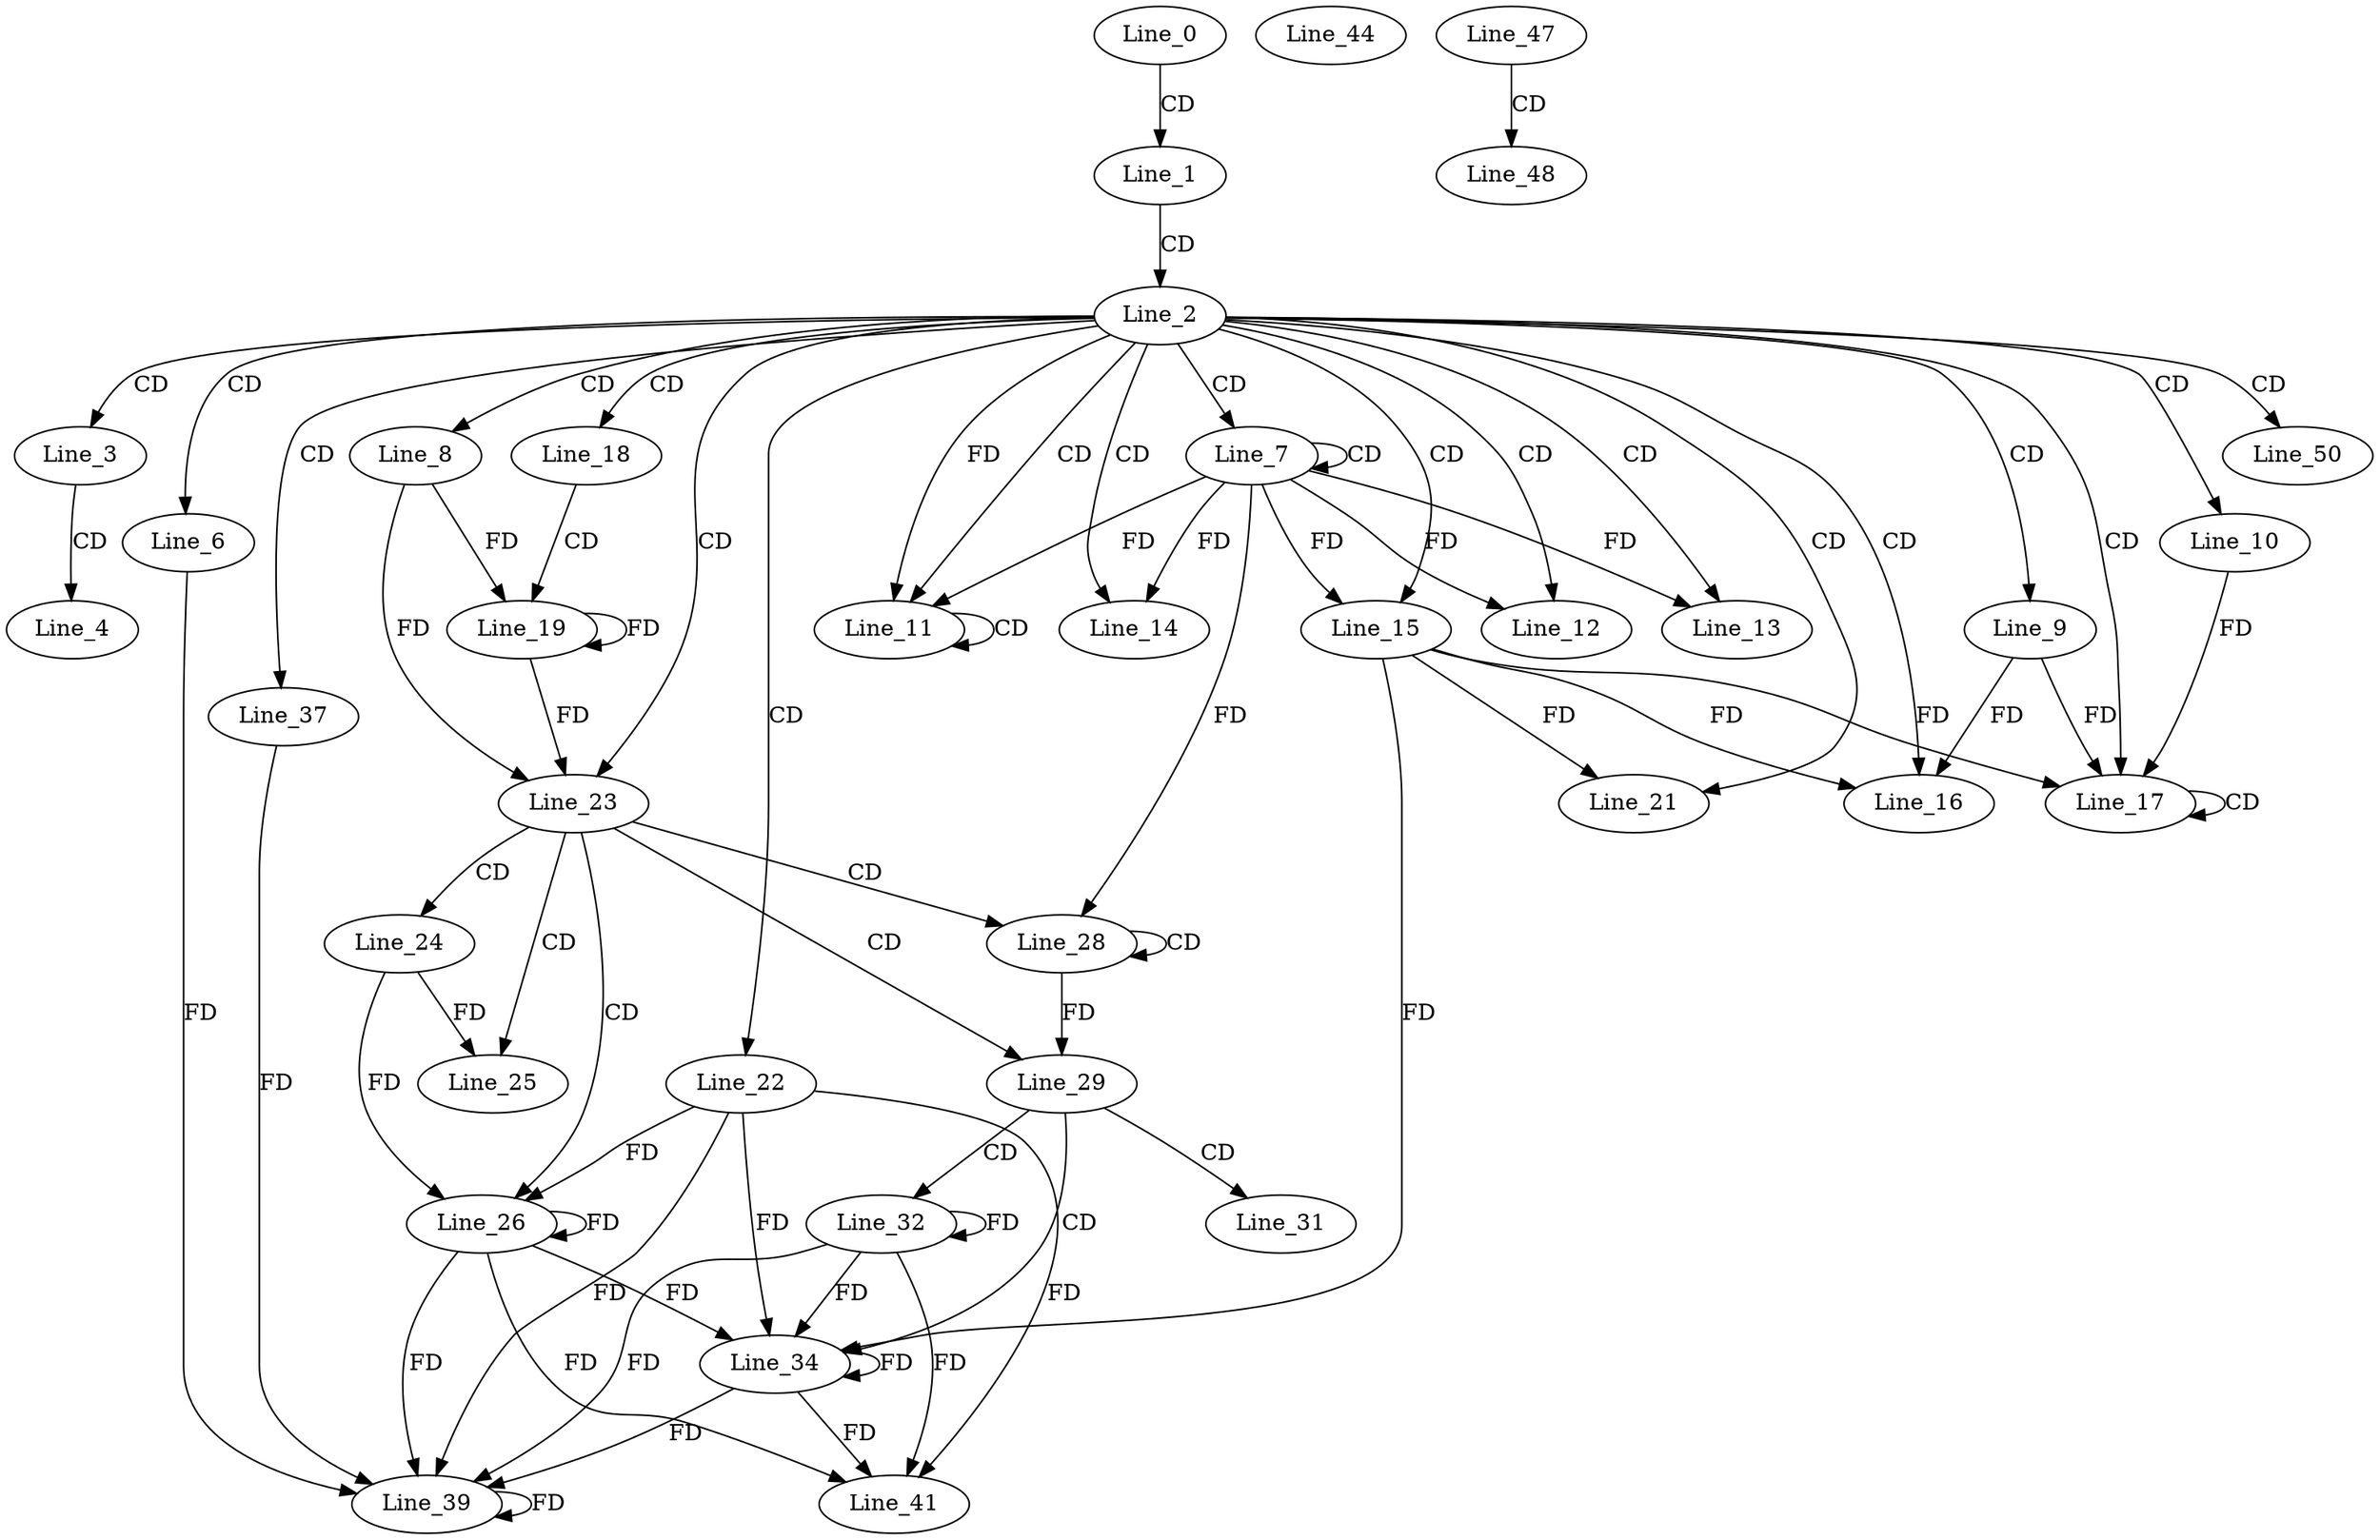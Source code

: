 digraph G {
  Line_0;
  Line_1;
  Line_2;
  Line_3;
  Line_4;
  Line_6;
  Line_7;
  Line_7;
  Line_8;
  Line_9;
  Line_10;
  Line_11;
  Line_11;
  Line_12;
  Line_13;
  Line_14;
  Line_15;
  Line_15;
  Line_16;
  Line_17;
  Line_17;
  Line_18;
  Line_19;
  Line_21;
  Line_22;
  Line_23;
  Line_24;
  Line_25;
  Line_26;
  Line_28;
  Line_28;
  Line_29;
  Line_31;
  Line_32;
  Line_34;
  Line_37;
  Line_39;
  Line_39;
  Line_41;
  Line_44;
  Line_47;
  Line_48;
  Line_50;
  Line_0 -> Line_1 [ label="CD" ];
  Line_1 -> Line_2 [ label="CD" ];
  Line_2 -> Line_3 [ label="CD" ];
  Line_3 -> Line_4 [ label="CD" ];
  Line_2 -> Line_6 [ label="CD" ];
  Line_2 -> Line_7 [ label="CD" ];
  Line_7 -> Line_7 [ label="CD" ];
  Line_2 -> Line_8 [ label="CD" ];
  Line_2 -> Line_9 [ label="CD" ];
  Line_2 -> Line_10 [ label="CD" ];
  Line_2 -> Line_11 [ label="CD" ];
  Line_11 -> Line_11 [ label="CD" ];
  Line_7 -> Line_11 [ label="FD" ];
  Line_2 -> Line_11 [ label="FD" ];
  Line_2 -> Line_12 [ label="CD" ];
  Line_7 -> Line_12 [ label="FD" ];
  Line_2 -> Line_13 [ label="CD" ];
  Line_7 -> Line_13 [ label="FD" ];
  Line_2 -> Line_14 [ label="CD" ];
  Line_7 -> Line_14 [ label="FD" ];
  Line_2 -> Line_15 [ label="CD" ];
  Line_7 -> Line_15 [ label="FD" ];
  Line_2 -> Line_16 [ label="CD" ];
  Line_15 -> Line_16 [ label="FD" ];
  Line_9 -> Line_16 [ label="FD" ];
  Line_2 -> Line_17 [ label="CD" ];
  Line_17 -> Line_17 [ label="CD" ];
  Line_15 -> Line_17 [ label="FD" ];
  Line_10 -> Line_17 [ label="FD" ];
  Line_9 -> Line_17 [ label="FD" ];
  Line_2 -> Line_18 [ label="CD" ];
  Line_18 -> Line_19 [ label="CD" ];
  Line_8 -> Line_19 [ label="FD" ];
  Line_19 -> Line_19 [ label="FD" ];
  Line_2 -> Line_21 [ label="CD" ];
  Line_15 -> Line_21 [ label="FD" ];
  Line_2 -> Line_22 [ label="CD" ];
  Line_2 -> Line_23 [ label="CD" ];
  Line_8 -> Line_23 [ label="FD" ];
  Line_19 -> Line_23 [ label="FD" ];
  Line_23 -> Line_24 [ label="CD" ];
  Line_23 -> Line_25 [ label="CD" ];
  Line_24 -> Line_25 [ label="FD" ];
  Line_23 -> Line_26 [ label="CD" ];
  Line_22 -> Line_26 [ label="FD" ];
  Line_26 -> Line_26 [ label="FD" ];
  Line_24 -> Line_26 [ label="FD" ];
  Line_23 -> Line_28 [ label="CD" ];
  Line_28 -> Line_28 [ label="CD" ];
  Line_7 -> Line_28 [ label="FD" ];
  Line_23 -> Line_29 [ label="CD" ];
  Line_28 -> Line_29 [ label="FD" ];
  Line_29 -> Line_31 [ label="CD" ];
  Line_29 -> Line_32 [ label="CD" ];
  Line_32 -> Line_32 [ label="FD" ];
  Line_29 -> Line_34 [ label="CD" ];
  Line_22 -> Line_34 [ label="FD" ];
  Line_26 -> Line_34 [ label="FD" ];
  Line_32 -> Line_34 [ label="FD" ];
  Line_34 -> Line_34 [ label="FD" ];
  Line_15 -> Line_34 [ label="FD" ];
  Line_2 -> Line_37 [ label="CD" ];
  Line_37 -> Line_39 [ label="FD" ];
  Line_39 -> Line_39 [ label="FD" ];
  Line_22 -> Line_39 [ label="FD" ];
  Line_26 -> Line_39 [ label="FD" ];
  Line_32 -> Line_39 [ label="FD" ];
  Line_34 -> Line_39 [ label="FD" ];
  Line_6 -> Line_39 [ label="FD" ];
  Line_22 -> Line_41 [ label="FD" ];
  Line_26 -> Line_41 [ label="FD" ];
  Line_32 -> Line_41 [ label="FD" ];
  Line_34 -> Line_41 [ label="FD" ];
  Line_47 -> Line_48 [ label="CD" ];
  Line_2 -> Line_50 [ label="CD" ];
}
